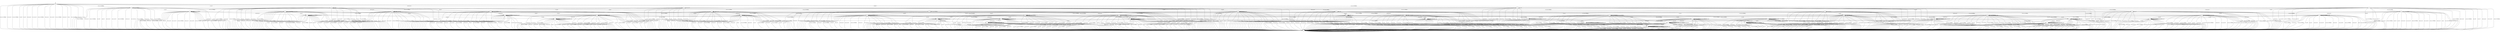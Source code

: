 digraph T4 {
0 [label="0"];
1 [label="1", shape=doublecircle];
2 [label="2"];
3 [label="3"];
4 [label="4"];
5 [label="5"];
6 [label="6"];
7 [label="7"];
8 [label="8"];
9 [label="9"];
10 [label="10"];
11 [label="11"];
12 [label="12"];
13 [label="13"];
14 [label="14"];
15 [label="15"];
16 [label="16"];
17 [label="17"];
18 [label="18"];
19 [label="19"];
20 [label="20"];
21 [label="21"];
22 [label="22"];
23 [label="23"];
24 [label="24"];
25 [label="25"];
26 [label="26"];
27 [label="27"];
28 [label="28"];
29 [label="29"];
30 [label="30"];
31 [label="31"];
32 [label="32"];
33 [label="33"];
34 [label="34"];
35 [label="35"];
36 [label="36"];
37 [label="37"];
38 [label="38"];
39 [label="39"];
40 [label="40"];
41 [label="41"];
42 [label="42"];
43 [label="43"];
44 [label="44"];
45 [label="45"];
46 [label="46"];
47 [label="47"];
48 [label="48"];
0 -> 0  [label="usr3_ai1_VoidReply"];
0 -> 0  [label="usr1_ai2_VoidReply"];
0 -> 0  [label="usr2_ai3_re2"];
0 -> 0  [label="usr4_ai2_VoidReply"];
0 -> 0  [label="ai3_ce20"];
0 -> 0  [label="ai1_ce9"];
0 -> 0  [label="usr1_ai1_VoidReply"];
0 -> 0  [label="ai4_ce13"];
0 -> 0  [label="usr3_ai2_re2"];
0 -> 0  [label="usr3_ai3_re3"];
0 -> 0  [label="usr1_ai3_re10"];
0 -> 0  [label="usr3_ai2_VoidReply"];
0 -> 0  [label="usr4_ai2_re1"];
0 -> 0  [label="usr1_ai3_re24"];
0 -> 0  [label="usr2_ai1_VoidReply"];
0 -> 0  [label="usr4_ai2_re2"];
0 -> 0  [label="ai4_ce6"];
0 -> 0  [label="ai3_ce1"];
0 -> 0  [label="usr1_ai3_VoidReply"];
0 -> 0  [label="usr3_ai3_re1"];
0 -> 0  [label="ai1_ce1"];
1 -> 0  [label="usr3_ai1_VoidReply"];
1 -> 1  [label="usr1_ai2_VoidReply"];
1 -> 0  [label="usr2_ai3_re2"];
1 -> 0  [label="usr4_ai2_VoidReply"];
1 -> 0  [label="ai3_ce20"];
1 -> 1  [label="ai1_ce9"];
1 -> 1  [label="usr1_ai1_VoidReply"];
1 -> 0  [label="ai4_ce13"];
1 -> 1  [label="usr3_ai2_re2"];
1 -> 0  [label="usr3_ai3_re3"];
1 -> 0  [label="usr1_ai3_re10"];
1 -> 0  [label="usr3_ai2_VoidReply"];
1 -> 0  [label="usr4_ai2_re1"];
1 -> 0  [label="usr1_ai3_re24"];
1 -> 0  [label="usr2_ai1_VoidReply"];
1 -> 0  [label="usr4_ai2_re2"];
1 -> 1  [label="ai4_ce6"];
1 -> 0  [label="ai3_ce1"];
1 -> 0  [label="usr1_ai3_VoidReply"];
1 -> 0  [label="usr3_ai3_re1"];
1 -> 0  [label="ai1_ce1"];
2 -> 0  [label="usr3_ai1_VoidReply"];
2 -> 1  [label="usr1_ai2_VoidReply"];
2 -> 0  [label="usr2_ai3_re2"];
2 -> 0  [label="usr4_ai2_VoidReply"];
2 -> 0  [label="ai3_ce20"];
2 -> 2  [label="ai1_ce9"];
2 -> 2  [label="usr1_ai1_VoidReply"];
2 -> 0  [label="ai4_ce13"];
2 -> 2  [label="usr3_ai2_re2"];
2 -> 0  [label="usr3_ai3_re3"];
2 -> 0  [label="usr1_ai3_re10"];
2 -> 0  [label="usr3_ai2_VoidReply"];
2 -> 0  [label="usr4_ai2_re1"];
2 -> 0  [label="usr1_ai3_re24"];
2 -> 0  [label="usr2_ai1_VoidReply"];
2 -> 0  [label="usr4_ai2_re2"];
2 -> 2  [label="ai4_ce6"];
2 -> 0  [label="ai3_ce1"];
2 -> 0  [label="usr1_ai3_VoidReply"];
2 -> 0  [label="usr3_ai3_re1"];
2 -> 0  [label="ai1_ce1"];
3 -> 0  [label="usr3_ai1_VoidReply"];
3 -> 3  [label="usr1_ai2_VoidReply"];
3 -> 0  [label="usr2_ai3_re2"];
3 -> 0  [label="usr4_ai2_VoidReply"];
3 -> 0  [label="ai3_ce20"];
3 -> 1  [label="ai1_ce9"];
3 -> 3  [label="usr1_ai1_VoidReply"];
3 -> 0  [label="ai4_ce13"];
3 -> 3  [label="usr3_ai2_re2"];
3 -> 0  [label="usr3_ai3_re3"];
3 -> 0  [label="usr1_ai3_re10"];
3 -> 0  [label="usr3_ai2_VoidReply"];
3 -> 0  [label="usr4_ai2_re1"];
3 -> 0  [label="usr1_ai3_re24"];
3 -> 0  [label="usr2_ai1_VoidReply"];
3 -> 0  [label="usr4_ai2_re2"];
3 -> 3  [label="ai4_ce6"];
3 -> 0  [label="ai3_ce1"];
3 -> 0  [label="usr1_ai3_VoidReply"];
3 -> 0  [label="usr3_ai3_re1"];
3 -> 0  [label="ai1_ce1"];
4 -> 0  [label="usr3_ai1_VoidReply"];
4 -> 4  [label="usr1_ai2_VoidReply"];
4 -> 0  [label="usr2_ai3_re2"];
4 -> 0  [label="usr4_ai2_VoidReply"];
4 -> 0  [label="ai3_ce20"];
4 -> 4  [label="ai1_ce9"];
4 -> 1  [label="usr1_ai1_VoidReply"];
4 -> 0  [label="ai4_ce13"];
4 -> 4  [label="usr3_ai2_re2"];
4 -> 0  [label="usr3_ai3_re3"];
4 -> 0  [label="usr1_ai3_re10"];
4 -> 0  [label="usr3_ai2_VoidReply"];
4 -> 0  [label="usr4_ai2_re1"];
4 -> 0  [label="usr1_ai3_re24"];
4 -> 0  [label="usr2_ai1_VoidReply"];
4 -> 0  [label="usr4_ai2_re2"];
4 -> 4  [label="ai4_ce6"];
4 -> 0  [label="ai3_ce1"];
4 -> 0  [label="usr1_ai3_VoidReply"];
4 -> 0  [label="usr3_ai3_re1"];
4 -> 0  [label="ai1_ce1"];
5 -> 0  [label="usr3_ai1_VoidReply"];
5 -> 5  [label="usr1_ai2_VoidReply"];
5 -> 0  [label="usr2_ai3_re2"];
5 -> 0  [label="usr4_ai2_VoidReply"];
5 -> 0  [label="ai3_ce20"];
5 -> 5  [label="ai1_ce9"];
5 -> 5  [label="usr1_ai1_VoidReply"];
5 -> 0  [label="ai4_ce13"];
5 -> 1  [label="usr3_ai2_re2"];
5 -> 0  [label="usr3_ai3_re3"];
5 -> 0  [label="usr1_ai3_re10"];
5 -> 0  [label="usr3_ai2_VoidReply"];
5 -> 0  [label="usr4_ai2_re1"];
5 -> 0  [label="usr1_ai3_re24"];
5 -> 0  [label="usr2_ai1_VoidReply"];
5 -> 0  [label="usr4_ai2_re2"];
5 -> 5  [label="ai4_ce6"];
5 -> 0  [label="ai3_ce1"];
5 -> 0  [label="usr1_ai3_VoidReply"];
5 -> 0  [label="usr3_ai3_re1"];
5 -> 0  [label="ai1_ce1"];
6 -> 0  [label="usr3_ai1_VoidReply"];
6 -> 6  [label="usr1_ai2_VoidReply"];
6 -> 0  [label="usr2_ai3_re2"];
6 -> 0  [label="usr4_ai2_VoidReply"];
6 -> 0  [label="ai3_ce20"];
6 -> 6  [label="ai1_ce9"];
6 -> 6  [label="usr1_ai1_VoidReply"];
6 -> 0  [label="ai4_ce13"];
6 -> 6  [label="usr3_ai2_re2"];
6 -> 0  [label="usr3_ai3_re3"];
6 -> 0  [label="usr1_ai3_re10"];
6 -> 0  [label="usr3_ai2_VoidReply"];
6 -> 0  [label="usr4_ai2_re1"];
6 -> 0  [label="usr1_ai3_re24"];
6 -> 0  [label="usr2_ai1_VoidReply"];
6 -> 0  [label="usr4_ai2_re2"];
6 -> 1  [label="ai4_ce6"];
6 -> 0  [label="ai3_ce1"];
6 -> 0  [label="usr1_ai3_VoidReply"];
6 -> 0  [label="usr3_ai3_re1"];
6 -> 0  [label="ai1_ce1"];
7 -> 0  [label="usr3_ai1_VoidReply"];
7 -> 2  [label="usr1_ai2_VoidReply"];
7 -> 0  [label="usr2_ai3_re2"];
7 -> 0  [label="usr4_ai2_VoidReply"];
7 -> 0  [label="ai3_ce20"];
7 -> 7  [label="ai1_ce9"];
7 -> 7  [label="usr1_ai1_VoidReply"];
7 -> 0  [label="ai4_ce13"];
7 -> 7  [label="usr3_ai2_re2"];
7 -> 0  [label="usr3_ai3_re3"];
7 -> 0  [label="usr1_ai3_re10"];
7 -> 0  [label="usr3_ai2_VoidReply"];
7 -> 0  [label="usr4_ai2_re1"];
7 -> 0  [label="usr1_ai3_re24"];
7 -> 0  [label="usr2_ai1_VoidReply"];
7 -> 0  [label="usr4_ai2_re2"];
7 -> 7  [label="ai4_ce6"];
7 -> 0  [label="ai3_ce1"];
7 -> 0  [label="usr1_ai3_VoidReply"];
7 -> 0  [label="usr3_ai3_re1"];
7 -> 0  [label="ai1_ce1"];
8 -> 0  [label="usr3_ai1_VoidReply"];
8 -> 3  [label="usr1_ai2_VoidReply"];
8 -> 0  [label="usr2_ai3_re2"];
8 -> 0  [label="usr4_ai2_VoidReply"];
8 -> 0  [label="ai3_ce20"];
8 -> 2  [label="ai1_ce9"];
8 -> 8  [label="usr1_ai1_VoidReply"];
8 -> 0  [label="ai4_ce13"];
8 -> 8  [label="usr3_ai2_re2"];
8 -> 0  [label="usr3_ai3_re3"];
8 -> 0  [label="usr1_ai3_re10"];
8 -> 0  [label="usr3_ai2_VoidReply"];
8 -> 0  [label="usr4_ai2_re1"];
8 -> 0  [label="usr1_ai3_re24"];
8 -> 0  [label="usr2_ai1_VoidReply"];
8 -> 0  [label="usr4_ai2_re2"];
8 -> 8  [label="ai4_ce6"];
8 -> 0  [label="ai3_ce1"];
8 -> 0  [label="usr1_ai3_VoidReply"];
8 -> 0  [label="usr3_ai3_re1"];
8 -> 0  [label="ai1_ce1"];
9 -> 0  [label="usr3_ai1_VoidReply"];
9 -> 4  [label="usr1_ai2_VoidReply"];
9 -> 0  [label="usr2_ai3_re2"];
9 -> 0  [label="usr4_ai2_VoidReply"];
9 -> 0  [label="ai3_ce20"];
9 -> 9  [label="ai1_ce9"];
9 -> 2  [label="usr1_ai1_VoidReply"];
9 -> 0  [label="ai4_ce13"];
9 -> 9  [label="usr3_ai2_re2"];
9 -> 0  [label="usr3_ai3_re3"];
9 -> 0  [label="usr1_ai3_re10"];
9 -> 0  [label="usr3_ai2_VoidReply"];
9 -> 0  [label="usr4_ai2_re1"];
9 -> 0  [label="usr1_ai3_re24"];
9 -> 0  [label="usr2_ai1_VoidReply"];
9 -> 0  [label="usr4_ai2_re2"];
9 -> 9  [label="ai4_ce6"];
9 -> 0  [label="ai3_ce1"];
9 -> 0  [label="usr1_ai3_VoidReply"];
9 -> 0  [label="usr3_ai3_re1"];
9 -> 0  [label="ai1_ce1"];
10 -> 0  [label="usr3_ai1_VoidReply"];
10 -> 5  [label="usr1_ai2_VoidReply"];
10 -> 0  [label="usr2_ai3_re2"];
10 -> 0  [label="usr4_ai2_VoidReply"];
10 -> 0  [label="ai3_ce20"];
10 -> 10  [label="ai1_ce9"];
10 -> 10  [label="usr1_ai1_VoidReply"];
10 -> 0  [label="ai4_ce13"];
10 -> 2  [label="usr3_ai2_re2"];
10 -> 0  [label="usr3_ai3_re3"];
10 -> 0  [label="usr1_ai3_re10"];
10 -> 0  [label="usr3_ai2_VoidReply"];
10 -> 0  [label="usr4_ai2_re1"];
10 -> 0  [label="usr1_ai3_re24"];
10 -> 0  [label="usr2_ai1_VoidReply"];
10 -> 0  [label="usr4_ai2_re2"];
10 -> 10  [label="ai4_ce6"];
10 -> 0  [label="ai3_ce1"];
10 -> 0  [label="usr1_ai3_VoidReply"];
10 -> 0  [label="usr3_ai3_re1"];
10 -> 0  [label="ai1_ce1"];
11 -> 0  [label="usr3_ai1_VoidReply"];
11 -> 6  [label="usr1_ai2_VoidReply"];
11 -> 0  [label="usr2_ai3_re2"];
11 -> 0  [label="usr4_ai2_VoidReply"];
11 -> 0  [label="ai3_ce20"];
11 -> 11  [label="ai1_ce9"];
11 -> 11  [label="usr1_ai1_VoidReply"];
11 -> 0  [label="ai4_ce13"];
11 -> 11  [label="usr3_ai2_re2"];
11 -> 0  [label="usr3_ai3_re3"];
11 -> 0  [label="usr1_ai3_re10"];
11 -> 0  [label="usr3_ai2_VoidReply"];
11 -> 0  [label="usr4_ai2_re1"];
11 -> 0  [label="usr1_ai3_re24"];
11 -> 0  [label="usr2_ai1_VoidReply"];
11 -> 0  [label="usr4_ai2_re2"];
11 -> 2  [label="ai4_ce6"];
11 -> 0  [label="ai3_ce1"];
11 -> 0  [label="usr1_ai3_VoidReply"];
11 -> 0  [label="usr3_ai3_re1"];
11 -> 0  [label="ai1_ce1"];
12 -> 0  [label="usr3_ai1_VoidReply"];
12 -> 12  [label="usr1_ai2_VoidReply"];
12 -> 0  [label="usr2_ai3_re2"];
12 -> 0  [label="usr4_ai2_VoidReply"];
12 -> 0  [label="ai3_ce20"];
12 -> 5  [label="ai1_ce9"];
12 -> 12  [label="usr1_ai1_VoidReply"];
12 -> 0  [label="ai4_ce13"];
12 -> 3  [label="usr3_ai2_re2"];
12 -> 0  [label="usr3_ai3_re3"];
12 -> 0  [label="usr1_ai3_re10"];
12 -> 0  [label="usr3_ai2_VoidReply"];
12 -> 0  [label="usr4_ai2_re1"];
12 -> 0  [label="usr1_ai3_re24"];
12 -> 0  [label="usr2_ai1_VoidReply"];
12 -> 0  [label="usr4_ai2_re2"];
12 -> 12  [label="ai4_ce6"];
12 -> 0  [label="ai3_ce1"];
12 -> 0  [label="usr1_ai3_VoidReply"];
12 -> 0  [label="usr3_ai3_re1"];
12 -> 0  [label="ai1_ce1"];
13 -> 0  [label="usr3_ai1_VoidReply"];
13 -> 13  [label="usr1_ai2_VoidReply"];
13 -> 0  [label="usr2_ai3_re2"];
13 -> 0  [label="usr4_ai2_VoidReply"];
13 -> 0  [label="ai3_ce20"];
13 -> 13  [label="ai1_ce9"];
13 -> 5  [label="usr1_ai1_VoidReply"];
13 -> 0  [label="ai4_ce13"];
13 -> 4  [label="usr3_ai2_re2"];
13 -> 0  [label="usr3_ai3_re3"];
13 -> 0  [label="usr1_ai3_re10"];
13 -> 0  [label="usr3_ai2_VoidReply"];
13 -> 0  [label="usr4_ai2_re1"];
13 -> 0  [label="usr1_ai3_re24"];
13 -> 0  [label="usr2_ai1_VoidReply"];
13 -> 0  [label="usr4_ai2_re2"];
13 -> 13  [label="ai4_ce6"];
13 -> 0  [label="ai3_ce1"];
13 -> 0  [label="usr1_ai3_VoidReply"];
13 -> 0  [label="usr3_ai3_re1"];
13 -> 0  [label="ai1_ce1"];
14 -> 0  [label="usr3_ai1_VoidReply"];
14 -> 14  [label="usr1_ai2_VoidReply"];
14 -> 0  [label="usr2_ai3_re2"];
14 -> 0  [label="usr4_ai2_VoidReply"];
14 -> 0  [label="ai3_ce20"];
14 -> 14  [label="ai1_ce9"];
14 -> 14  [label="usr1_ai1_VoidReply"];
14 -> 0  [label="ai4_ce13"];
14 -> 6  [label="usr3_ai2_re2"];
14 -> 0  [label="usr3_ai3_re3"];
14 -> 0  [label="usr1_ai3_re10"];
14 -> 0  [label="usr3_ai2_VoidReply"];
14 -> 0  [label="usr4_ai2_re1"];
14 -> 0  [label="usr1_ai3_re24"];
14 -> 0  [label="usr2_ai1_VoidReply"];
14 -> 0  [label="usr4_ai2_re2"];
14 -> 5  [label="ai4_ce6"];
14 -> 0  [label="ai3_ce1"];
14 -> 0  [label="usr1_ai3_VoidReply"];
14 -> 0  [label="usr3_ai3_re1"];
14 -> 0  [label="ai1_ce1"];
15 -> 0  [label="usr3_ai1_VoidReply"];
15 -> 15  [label="usr1_ai2_VoidReply"];
15 -> 0  [label="usr2_ai3_re2"];
15 -> 0  [label="usr4_ai2_VoidReply"];
15 -> 0  [label="ai3_ce20"];
15 -> 4  [label="ai1_ce9"];
15 -> 3  [label="usr1_ai1_VoidReply"];
15 -> 0  [label="ai4_ce13"];
15 -> 15  [label="usr3_ai2_re2"];
15 -> 0  [label="usr3_ai3_re3"];
15 -> 0  [label="usr1_ai3_re10"];
15 -> 0  [label="usr3_ai2_VoidReply"];
15 -> 0  [label="usr4_ai2_re1"];
15 -> 0  [label="usr1_ai3_re24"];
15 -> 0  [label="usr2_ai1_VoidReply"];
15 -> 0  [label="usr4_ai2_re2"];
15 -> 15  [label="ai4_ce6"];
15 -> 0  [label="ai3_ce1"];
15 -> 0  [label="usr1_ai3_VoidReply"];
15 -> 0  [label="usr3_ai3_re1"];
15 -> 0  [label="ai1_ce1"];
16 -> 0  [label="usr3_ai1_VoidReply"];
16 -> 16  [label="usr1_ai2_VoidReply"];
16 -> 0  [label="usr2_ai3_re2"];
16 -> 0  [label="usr4_ai2_VoidReply"];
16 -> 0  [label="ai3_ce20"];
16 -> 6  [label="ai1_ce9"];
16 -> 16  [label="usr1_ai1_VoidReply"];
16 -> 0  [label="ai4_ce13"];
16 -> 16  [label="usr3_ai2_re2"];
16 -> 0  [label="usr3_ai3_re3"];
16 -> 0  [label="usr1_ai3_re10"];
16 -> 0  [label="usr3_ai2_VoidReply"];
16 -> 0  [label="usr4_ai2_re1"];
16 -> 0  [label="usr1_ai3_re24"];
16 -> 0  [label="usr2_ai1_VoidReply"];
16 -> 0  [label="usr4_ai2_re2"];
16 -> 3  [label="ai4_ce6"];
16 -> 0  [label="ai3_ce1"];
16 -> 0  [label="usr1_ai3_VoidReply"];
16 -> 0  [label="usr3_ai3_re1"];
16 -> 0  [label="ai1_ce1"];
17 -> 0  [label="usr3_ai1_VoidReply"];
17 -> 17  [label="usr1_ai2_VoidReply"];
17 -> 0  [label="usr2_ai3_re2"];
17 -> 0  [label="usr4_ai2_VoidReply"];
17 -> 0  [label="ai3_ce20"];
17 -> 17  [label="ai1_ce9"];
17 -> 6  [label="usr1_ai1_VoidReply"];
17 -> 0  [label="ai4_ce13"];
17 -> 17  [label="usr3_ai2_re2"];
17 -> 0  [label="usr3_ai3_re3"];
17 -> 0  [label="usr1_ai3_re10"];
17 -> 0  [label="usr3_ai2_VoidReply"];
17 -> 0  [label="usr4_ai2_re1"];
17 -> 0  [label="usr1_ai3_re24"];
17 -> 0  [label="usr2_ai1_VoidReply"];
17 -> 0  [label="usr4_ai2_re2"];
17 -> 4  [label="ai4_ce6"];
17 -> 0  [label="ai3_ce1"];
17 -> 0  [label="usr1_ai3_VoidReply"];
17 -> 0  [label="usr3_ai3_re1"];
17 -> 0  [label="ai1_ce1"];
18 -> 0  [label="usr3_ai1_VoidReply"];
18 -> 8  [label="usr1_ai2_VoidReply"];
18 -> 0  [label="usr2_ai3_re2"];
18 -> 0  [label="usr4_ai2_VoidReply"];
18 -> 0  [label="ai3_ce20"];
18 -> 7  [label="ai1_ce9"];
18 -> 18  [label="usr1_ai1_VoidReply"];
18 -> 0  [label="ai4_ce13"];
18 -> 18  [label="usr3_ai2_re2"];
18 -> 0  [label="usr3_ai3_re3"];
18 -> 0  [label="usr1_ai3_re10"];
18 -> 0  [label="usr3_ai2_VoidReply"];
18 -> 0  [label="usr4_ai2_re1"];
18 -> 0  [label="usr1_ai3_re24"];
18 -> 0  [label="usr2_ai1_VoidReply"];
18 -> 0  [label="usr4_ai2_re2"];
18 -> 18  [label="ai4_ce6"];
18 -> 0  [label="ai3_ce1"];
18 -> 0  [label="usr1_ai3_VoidReply"];
18 -> 0  [label="usr3_ai3_re1"];
18 -> 0  [label="ai1_ce1"];
19 -> 0  [label="usr3_ai1_VoidReply"];
19 -> 9  [label="usr1_ai2_VoidReply"];
19 -> 0  [label="usr2_ai3_re2"];
19 -> 0  [label="usr4_ai2_VoidReply"];
19 -> 0  [label="ai3_ce20"];
19 -> 19  [label="ai1_ce9"];
19 -> 7  [label="usr1_ai1_VoidReply"];
19 -> 0  [label="ai4_ce13"];
19 -> 19  [label="usr3_ai2_re2"];
19 -> 0  [label="usr3_ai3_re3"];
19 -> 0  [label="usr1_ai3_re10"];
19 -> 0  [label="usr3_ai2_VoidReply"];
19 -> 0  [label="usr4_ai2_re1"];
19 -> 0  [label="usr1_ai3_re24"];
19 -> 0  [label="usr2_ai1_VoidReply"];
19 -> 0  [label="usr4_ai2_re2"];
19 -> 19  [label="ai4_ce6"];
19 -> 0  [label="ai3_ce1"];
19 -> 0  [label="usr1_ai3_VoidReply"];
19 -> 0  [label="usr3_ai3_re1"];
19 -> 0  [label="ai1_ce1"];
20 -> 0  [label="usr3_ai1_VoidReply"];
20 -> 10  [label="usr1_ai2_VoidReply"];
20 -> 0  [label="usr2_ai3_re2"];
20 -> 0  [label="usr4_ai2_VoidReply"];
20 -> 0  [label="ai3_ce20"];
20 -> 20  [label="ai1_ce9"];
20 -> 20  [label="usr1_ai1_VoidReply"];
20 -> 0  [label="ai4_ce13"];
20 -> 7  [label="usr3_ai2_re2"];
20 -> 0  [label="usr3_ai3_re3"];
20 -> 0  [label="usr1_ai3_re10"];
20 -> 0  [label="usr3_ai2_VoidReply"];
20 -> 0  [label="usr4_ai2_re1"];
20 -> 0  [label="usr1_ai3_re24"];
20 -> 0  [label="usr2_ai1_VoidReply"];
20 -> 0  [label="usr4_ai2_re2"];
20 -> 20  [label="ai4_ce6"];
20 -> 0  [label="ai3_ce1"];
20 -> 0  [label="usr1_ai3_VoidReply"];
20 -> 0  [label="usr3_ai3_re1"];
20 -> 0  [label="ai1_ce1"];
21 -> 0  [label="usr3_ai1_VoidReply"];
21 -> 11  [label="usr1_ai2_VoidReply"];
21 -> 0  [label="usr2_ai3_re2"];
21 -> 0  [label="usr4_ai2_VoidReply"];
21 -> 0  [label="ai3_ce20"];
21 -> 21  [label="ai1_ce9"];
21 -> 21  [label="usr1_ai1_VoidReply"];
21 -> 0  [label="ai4_ce13"];
21 -> 21  [label="usr3_ai2_re2"];
21 -> 0  [label="usr3_ai3_re3"];
21 -> 0  [label="usr1_ai3_re10"];
21 -> 0  [label="usr3_ai2_VoidReply"];
21 -> 0  [label="usr4_ai2_re1"];
21 -> 0  [label="usr1_ai3_re24"];
21 -> 0  [label="usr2_ai1_VoidReply"];
21 -> 0  [label="usr4_ai2_re2"];
21 -> 7  [label="ai4_ce6"];
21 -> 0  [label="ai3_ce1"];
21 -> 0  [label="usr1_ai3_VoidReply"];
21 -> 0  [label="usr3_ai3_re1"];
21 -> 0  [label="ai1_ce1"];
22 -> 0  [label="usr3_ai1_VoidReply"];
22 -> 31  [label="usr1_ai2_VoidReply"];
22 -> 0  [label="usr2_ai3_re2"];
22 -> 0  [label="usr4_ai2_VoidReply"];
22 -> 0  [label="ai3_ce20"];
22 -> 20  [label="ai1_ce9"];
22 -> 22  [label="usr1_ai1_VoidReply"];
22 -> 0  [label="ai4_ce13"];
22 -> 18  [label="usr3_ai2_re2"];
22 -> 0  [label="usr3_ai3_re3"];
22 -> 0  [label="usr1_ai3_re10"];
22 -> 0  [label="usr3_ai2_VoidReply"];
22 -> 0  [label="usr4_ai2_re1"];
22 -> 0  [label="usr1_ai3_re24"];
22 -> 0  [label="usr2_ai1_VoidReply"];
22 -> 0  [label="usr4_ai2_re2"];
22 -> 22  [label="ai4_ce6"];
22 -> 0  [label="ai3_ce1"];
22 -> 0  [label="usr1_ai3_VoidReply"];
22 -> 0  [label="usr3_ai3_re1"];
22 -> 0  [label="ai1_ce1"];
23 -> 0  [label="usr3_ai1_VoidReply"];
23 -> 32  [label="usr1_ai2_VoidReply"];
23 -> 0  [label="usr2_ai3_re2"];
23 -> 0  [label="usr4_ai2_VoidReply"];
23 -> 0  [label="ai3_ce20"];
23 -> 23  [label="ai1_ce9"];
23 -> 20  [label="usr1_ai1_VoidReply"];
23 -> 0  [label="ai4_ce13"];
23 -> 19  [label="usr3_ai2_re2"];
23 -> 0  [label="usr3_ai3_re3"];
23 -> 0  [label="usr1_ai3_re10"];
23 -> 0  [label="usr3_ai2_VoidReply"];
23 -> 0  [label="usr4_ai2_re1"];
23 -> 0  [label="usr1_ai3_re24"];
23 -> 0  [label="usr2_ai1_VoidReply"];
23 -> 0  [label="usr4_ai2_re2"];
23 -> 23  [label="ai4_ce6"];
23 -> 0  [label="ai3_ce1"];
23 -> 0  [label="usr1_ai3_VoidReply"];
23 -> 0  [label="usr3_ai3_re1"];
23 -> 0  [label="ai1_ce1"];
24 -> 0  [label="usr3_ai1_VoidReply"];
24 -> 33  [label="usr1_ai2_VoidReply"];
24 -> 0  [label="usr2_ai3_re2"];
24 -> 0  [label="usr4_ai2_VoidReply"];
24 -> 0  [label="ai3_ce20"];
24 -> 24  [label="ai1_ce9"];
24 -> 24  [label="usr1_ai1_VoidReply"];
24 -> 0  [label="ai4_ce13"];
24 -> 21  [label="usr3_ai2_re2"];
24 -> 0  [label="usr3_ai3_re3"];
24 -> 0  [label="usr1_ai3_re10"];
24 -> 0  [label="usr3_ai2_VoidReply"];
24 -> 0  [label="usr4_ai2_re1"];
24 -> 0  [label="usr1_ai3_re24"];
24 -> 0  [label="usr2_ai1_VoidReply"];
24 -> 0  [label="usr4_ai2_re2"];
24 -> 20  [label="ai4_ce6"];
24 -> 0  [label="ai3_ce1"];
24 -> 0  [label="usr1_ai3_VoidReply"];
24 -> 0  [label="usr3_ai3_re1"];
24 -> 0  [label="ai1_ce1"];
25 -> 0  [label="usr3_ai1_VoidReply"];
25 -> 45  [label="usr1_ai2_VoidReply"];
25 -> 0  [label="usr2_ai3_re2"];
25 -> 0  [label="usr4_ai2_VoidReply"];
25 -> 0  [label="ai3_ce20"];
25 -> 21  [label="ai1_ce9"];
25 -> 25  [label="usr1_ai1_VoidReply"];
25 -> 0  [label="ai4_ce13"];
25 -> 25  [label="usr3_ai2_re2"];
25 -> 0  [label="usr3_ai3_re3"];
25 -> 0  [label="usr1_ai3_re10"];
25 -> 0  [label="usr3_ai2_VoidReply"];
25 -> 0  [label="usr4_ai2_re1"];
25 -> 0  [label="usr1_ai3_re24"];
25 -> 0  [label="usr2_ai1_VoidReply"];
25 -> 0  [label="usr4_ai2_re2"];
25 -> 18  [label="ai4_ce6"];
25 -> 0  [label="ai3_ce1"];
25 -> 0  [label="usr1_ai3_VoidReply"];
25 -> 0  [label="usr3_ai3_re1"];
25 -> 0  [label="ai1_ce1"];
26 -> 0  [label="usr3_ai1_VoidReply"];
26 -> 38  [label="usr1_ai2_VoidReply"];
26 -> 0  [label="usr2_ai3_re2"];
26 -> 0  [label="usr4_ai2_VoidReply"];
26 -> 0  [label="ai3_ce20"];
26 -> 26  [label="ai1_ce9"];
26 -> 21  [label="usr1_ai1_VoidReply"];
26 -> 0  [label="ai4_ce13"];
26 -> 26  [label="usr3_ai2_re2"];
26 -> 0  [label="usr3_ai3_re3"];
26 -> 0  [label="usr1_ai3_re10"];
26 -> 0  [label="usr3_ai2_VoidReply"];
26 -> 0  [label="usr4_ai2_re1"];
26 -> 0  [label="usr1_ai3_re24"];
26 -> 0  [label="usr2_ai1_VoidReply"];
26 -> 0  [label="usr4_ai2_re2"];
26 -> 19  [label="ai4_ce6"];
26 -> 0  [label="ai3_ce1"];
26 -> 0  [label="usr1_ai3_VoidReply"];
26 -> 0  [label="usr3_ai3_re1"];
26 -> 0  [label="ai1_ce1"];
27 -> 0  [label="usr3_ai1_VoidReply"];
27 -> 43  [label="usr1_ai2_VoidReply"];
27 -> 0  [label="usr2_ai3_re2"];
27 -> 0  [label="usr4_ai2_VoidReply"];
27 -> 0  [label="ai3_ce20"];
27 -> 24  [label="ai1_ce9"];
27 -> 27  [label="usr1_ai1_VoidReply"];
27 -> 0  [label="ai4_ce13"];
27 -> 25  [label="usr3_ai2_re2"];
27 -> 0  [label="usr3_ai3_re3"];
27 -> 0  [label="usr1_ai3_re10"];
27 -> 0  [label="usr3_ai2_VoidReply"];
27 -> 0  [label="usr4_ai2_re1"];
27 -> 0  [label="usr1_ai3_re24"];
27 -> 0  [label="usr2_ai1_VoidReply"];
27 -> 0  [label="usr4_ai2_re2"];
27 -> 22  [label="ai4_ce6"];
27 -> 0  [label="ai3_ce1"];
27 -> 0  [label="usr1_ai3_VoidReply"];
27 -> 0  [label="usr3_ai3_re1"];
27 -> 0  [label="ai1_ce1"];
28 -> 0  [label="usr3_ai1_VoidReply"];
28 -> 48  [label="usr1_ai2_VoidReply"];
28 -> 0  [label="usr2_ai3_re2"];
28 -> 0  [label="usr4_ai2_VoidReply"];
28 -> 0  [label="ai3_ce20"];
28 -> 28  [label="ai1_ce9"];
28 -> 24  [label="usr1_ai1_VoidReply"];
28 -> 0  [label="ai4_ce13"];
28 -> 26  [label="usr3_ai2_re2"];
28 -> 0  [label="usr3_ai3_re3"];
28 -> 0  [label="usr1_ai3_re10"];
28 -> 0  [label="usr3_ai2_VoidReply"];
28 -> 0  [label="usr4_ai2_re1"];
28 -> 0  [label="usr1_ai3_re24"];
28 -> 0  [label="usr2_ai1_VoidReply"];
28 -> 0  [label="usr4_ai2_re2"];
28 -> 23  [label="ai4_ce6"];
28 -> 0  [label="ai3_ce1"];
28 -> 0  [label="usr1_ai3_VoidReply"];
28 -> 0  [label="usr3_ai3_re1"];
28 -> 0  [label="ai1_ce1"];
29 -> 0  [label="usr3_ai1_VoidReply"];
29 -> 46  [label="usr1_ai2_VoidReply"];
29 -> 0  [label="usr2_ai3_re2"];
29 -> 0  [label="usr4_ai2_VoidReply"];
29 -> 0  [label="ai3_ce20"];
29 -> 26  [label="ai1_ce9"];
29 -> 25  [label="usr1_ai1_VoidReply"];
29 -> 0  [label="ai4_ce13"];
29 -> 29  [label="usr3_ai2_re2"];
29 -> 0  [label="usr3_ai3_re3"];
29 -> 0  [label="usr1_ai3_re10"];
29 -> 0  [label="usr3_ai2_VoidReply"];
29 -> 0  [label="usr4_ai2_re1"];
29 -> 0  [label="usr1_ai3_re24"];
29 -> 0  [label="usr2_ai1_VoidReply"];
29 -> 0  [label="usr4_ai2_re2"];
29 -> 36  [label="ai4_ce6"];
29 -> 0  [label="ai3_ce1"];
29 -> 0  [label="usr1_ai3_VoidReply"];
29 -> 0  [label="usr3_ai3_re1"];
29 -> 0  [label="ai1_ce1"];
30 -> 0  [label="usr3_ai1_VoidReply"];
30 -> 47  [label="usr1_ai2_VoidReply"];
30 -> 0  [label="usr2_ai3_re2"];
30 -> 0  [label="usr4_ai2_VoidReply"];
30 -> 0  [label="ai3_ce20"];
30 -> 28  [label="ai1_ce9"];
30 -> 27  [label="usr1_ai1_VoidReply"];
30 -> 0  [label="ai4_ce13"];
30 -> 29  [label="usr3_ai2_re2"];
30 -> 0  [label="usr3_ai3_re3"];
30 -> 0  [label="usr1_ai3_re10"];
30 -> 0  [label="usr3_ai2_VoidReply"];
30 -> 0  [label="usr4_ai2_re1"];
30 -> 0  [label="usr1_ai3_re24"];
30 -> 0  [label="usr2_ai1_VoidReply"];
30 -> 0  [label="usr4_ai2_re2"];
30 -> 41  [label="ai4_ce6"];
30 -> 0  [label="ai3_ce1"];
30 -> 0  [label="usr1_ai3_VoidReply"];
30 -> 0  [label="usr3_ai3_re1"];
30 -> 0  [label="ai1_ce1"];
31 -> 0  [label="usr3_ai1_VoidReply"];
31 -> 12  [label="usr1_ai2_VoidReply"];
31 -> 0  [label="usr2_ai3_re2"];
31 -> 0  [label="usr4_ai2_VoidReply"];
31 -> 0  [label="ai3_ce20"];
31 -> 10  [label="ai1_ce9"];
31 -> 31  [label="usr1_ai1_VoidReply"];
31 -> 0  [label="ai4_ce13"];
31 -> 8  [label="usr3_ai2_re2"];
31 -> 0  [label="usr3_ai3_re3"];
31 -> 0  [label="usr1_ai3_re10"];
31 -> 0  [label="usr3_ai2_VoidReply"];
31 -> 0  [label="usr4_ai2_re1"];
31 -> 0  [label="usr1_ai3_re24"];
31 -> 0  [label="usr2_ai1_VoidReply"];
31 -> 0  [label="usr4_ai2_re2"];
31 -> 31  [label="ai4_ce6"];
31 -> 0  [label="ai3_ce1"];
31 -> 0  [label="usr1_ai3_VoidReply"];
31 -> 0  [label="usr3_ai3_re1"];
31 -> 0  [label="ai1_ce1"];
32 -> 0  [label="usr3_ai1_VoidReply"];
32 -> 13  [label="usr1_ai2_VoidReply"];
32 -> 0  [label="usr2_ai3_re2"];
32 -> 0  [label="usr4_ai2_VoidReply"];
32 -> 0  [label="ai3_ce20"];
32 -> 32  [label="ai1_ce9"];
32 -> 10  [label="usr1_ai1_VoidReply"];
32 -> 0  [label="ai4_ce13"];
32 -> 9  [label="usr3_ai2_re2"];
32 -> 0  [label="usr3_ai3_re3"];
32 -> 0  [label="usr1_ai3_re10"];
32 -> 0  [label="usr3_ai2_VoidReply"];
32 -> 0  [label="usr4_ai2_re1"];
32 -> 0  [label="usr1_ai3_re24"];
32 -> 0  [label="usr2_ai1_VoidReply"];
32 -> 0  [label="usr4_ai2_re2"];
32 -> 32  [label="ai4_ce6"];
32 -> 0  [label="ai3_ce1"];
32 -> 0  [label="usr1_ai3_VoidReply"];
32 -> 0  [label="usr3_ai3_re1"];
32 -> 0  [label="ai1_ce1"];
33 -> 0  [label="usr3_ai1_VoidReply"];
33 -> 14  [label="usr1_ai2_VoidReply"];
33 -> 0  [label="usr2_ai3_re2"];
33 -> 0  [label="usr4_ai2_VoidReply"];
33 -> 0  [label="ai3_ce20"];
33 -> 33  [label="ai1_ce9"];
33 -> 33  [label="usr1_ai1_VoidReply"];
33 -> 0  [label="ai4_ce13"];
33 -> 11  [label="usr3_ai2_re2"];
33 -> 0  [label="usr3_ai3_re3"];
33 -> 0  [label="usr1_ai3_re10"];
33 -> 0  [label="usr3_ai2_VoidReply"];
33 -> 0  [label="usr4_ai2_re1"];
33 -> 0  [label="usr1_ai3_re24"];
33 -> 0  [label="usr2_ai1_VoidReply"];
33 -> 0  [label="usr4_ai2_re2"];
33 -> 10  [label="ai4_ce6"];
33 -> 0  [label="ai3_ce1"];
33 -> 0  [label="usr1_ai3_VoidReply"];
33 -> 0  [label="usr3_ai3_re1"];
33 -> 0  [label="ai1_ce1"];
34 -> 0  [label="usr3_ai1_VoidReply"];
34 -> 34  [label="usr1_ai2_VoidReply"];
34 -> 0  [label="usr2_ai3_re2"];
34 -> 0  [label="usr4_ai2_VoidReply"];
34 -> 0  [label="ai3_ce20"];
34 -> 13  [label="ai1_ce9"];
34 -> 12  [label="usr1_ai1_VoidReply"];
34 -> 0  [label="ai4_ce13"];
34 -> 15  [label="usr3_ai2_re2"];
34 -> 0  [label="usr3_ai3_re3"];
34 -> 0  [label="usr1_ai3_re10"];
34 -> 0  [label="usr3_ai2_VoidReply"];
34 -> 0  [label="usr4_ai2_re1"];
34 -> 0  [label="usr1_ai3_re24"];
34 -> 0  [label="usr2_ai1_VoidReply"];
34 -> 0  [label="usr4_ai2_re2"];
34 -> 34  [label="ai4_ce6"];
34 -> 0  [label="ai3_ce1"];
34 -> 0  [label="usr1_ai3_VoidReply"];
34 -> 0  [label="usr3_ai3_re1"];
34 -> 0  [label="ai1_ce1"];
35 -> 0  [label="usr3_ai1_VoidReply"];
35 -> 35  [label="usr1_ai2_VoidReply"];
35 -> 0  [label="usr2_ai3_re2"];
35 -> 0  [label="usr4_ai2_VoidReply"];
35 -> 0  [label="ai3_ce20"];
35 -> 35  [label="ai1_ce9"];
35 -> 14  [label="usr1_ai1_VoidReply"];
35 -> 0  [label="ai4_ce13"];
35 -> 17  [label="usr3_ai2_re2"];
35 -> 0  [label="usr3_ai3_re3"];
35 -> 0  [label="usr1_ai3_re10"];
35 -> 0  [label="usr3_ai2_VoidReply"];
35 -> 0  [label="usr4_ai2_re1"];
35 -> 0  [label="usr1_ai3_re24"];
35 -> 0  [label="usr2_ai1_VoidReply"];
35 -> 0  [label="usr4_ai2_re2"];
35 -> 13  [label="ai4_ce6"];
35 -> 0  [label="ai3_ce1"];
35 -> 0  [label="usr1_ai3_VoidReply"];
35 -> 0  [label="usr3_ai3_re1"];
35 -> 0  [label="ai1_ce1"];
36 -> 0  [label="usr3_ai1_VoidReply"];
36 -> 40  [label="usr1_ai2_VoidReply"];
36 -> 0  [label="usr2_ai3_re2"];
36 -> 0  [label="usr4_ai2_VoidReply"];
36 -> 0  [label="ai3_ce20"];
36 -> 19  [label="ai1_ce9"];
36 -> 18  [label="usr1_ai1_VoidReply"];
36 -> 0  [label="ai4_ce13"];
36 -> 36  [label="usr3_ai2_re2"];
36 -> 0  [label="usr3_ai3_re3"];
36 -> 0  [label="usr1_ai3_re10"];
36 -> 0  [label="usr3_ai2_VoidReply"];
36 -> 0  [label="usr4_ai2_re1"];
36 -> 0  [label="usr1_ai3_re24"];
36 -> 0  [label="usr2_ai1_VoidReply"];
36 -> 0  [label="usr4_ai2_re2"];
36 -> 36  [label="ai4_ce6"];
36 -> 0  [label="ai3_ce1"];
36 -> 0  [label="usr1_ai3_VoidReply"];
36 -> 0  [label="usr3_ai3_re1"];
36 -> 0  [label="ai1_ce1"];
37 -> 0  [label="usr3_ai1_VoidReply"];
37 -> 37  [label="usr1_ai2_VoidReply"];
37 -> 0  [label="usr2_ai3_re2"];
37 -> 0  [label="usr4_ai2_VoidReply"];
37 -> 0  [label="ai3_ce20"];
37 -> 14  [label="ai1_ce9"];
37 -> 37  [label="usr1_ai1_VoidReply"];
37 -> 0  [label="ai4_ce13"];
37 -> 16  [label="usr3_ai2_re2"];
37 -> 0  [label="usr3_ai3_re3"];
37 -> 0  [label="usr1_ai3_re10"];
37 -> 0  [label="usr3_ai2_VoidReply"];
37 -> 0  [label="usr4_ai2_re1"];
37 -> 0  [label="usr1_ai3_re24"];
37 -> 0  [label="usr2_ai1_VoidReply"];
37 -> 0  [label="usr4_ai2_re2"];
37 -> 12  [label="ai4_ce6"];
37 -> 0  [label="ai3_ce1"];
37 -> 0  [label="usr1_ai3_VoidReply"];
37 -> 0  [label="usr3_ai3_re1"];
37 -> 0  [label="ai1_ce1"];
38 -> 0  [label="usr3_ai1_VoidReply"];
38 -> 17  [label="usr1_ai2_VoidReply"];
38 -> 0  [label="usr2_ai3_re2"];
38 -> 0  [label="usr4_ai2_VoidReply"];
38 -> 0  [label="ai3_ce20"];
38 -> 38  [label="ai1_ce9"];
38 -> 11  [label="usr1_ai1_VoidReply"];
38 -> 0  [label="ai4_ce13"];
38 -> 38  [label="usr3_ai2_re2"];
38 -> 0  [label="usr3_ai3_re3"];
38 -> 0  [label="usr1_ai3_re10"];
38 -> 0  [label="usr3_ai2_VoidReply"];
38 -> 0  [label="usr4_ai2_re1"];
38 -> 0  [label="usr1_ai3_re24"];
38 -> 0  [label="usr2_ai1_VoidReply"];
38 -> 0  [label="usr4_ai2_re2"];
38 -> 9  [label="ai4_ce6"];
38 -> 0  [label="ai3_ce1"];
38 -> 0  [label="usr1_ai3_VoidReply"];
38 -> 0  [label="usr3_ai3_re1"];
38 -> 0  [label="ai1_ce1"];
39 -> 0  [label="usr3_ai1_VoidReply"];
39 -> 39  [label="usr1_ai2_VoidReply"];
39 -> 0  [label="usr2_ai3_re2"];
39 -> 0  [label="usr4_ai2_VoidReply"];
39 -> 0  [label="ai3_ce20"];
39 -> 17  [label="ai1_ce9"];
39 -> 16  [label="usr1_ai1_VoidReply"];
39 -> 0  [label="ai4_ce13"];
39 -> 39  [label="usr3_ai2_re2"];
39 -> 0  [label="usr3_ai3_re3"];
39 -> 0  [label="usr1_ai3_re10"];
39 -> 0  [label="usr3_ai2_VoidReply"];
39 -> 0  [label="usr4_ai2_re1"];
39 -> 0  [label="usr1_ai3_re24"];
39 -> 0  [label="usr2_ai1_VoidReply"];
39 -> 0  [label="usr4_ai2_re2"];
39 -> 15  [label="ai4_ce6"];
39 -> 0  [label="ai3_ce1"];
39 -> 0  [label="usr1_ai3_VoidReply"];
39 -> 0  [label="usr3_ai3_re1"];
39 -> 0  [label="ai1_ce1"];
40 -> 0  [label="usr3_ai1_VoidReply"];
40 -> 15  [label="usr1_ai2_VoidReply"];
40 -> 0  [label="usr2_ai3_re2"];
40 -> 0  [label="usr4_ai2_VoidReply"];
40 -> 0  [label="ai3_ce20"];
40 -> 9  [label="ai1_ce9"];
40 -> 8  [label="usr1_ai1_VoidReply"];
40 -> 0  [label="ai4_ce13"];
40 -> 40  [label="usr3_ai2_re2"];
40 -> 0  [label="usr3_ai3_re3"];
40 -> 0  [label="usr1_ai3_re10"];
40 -> 0  [label="usr3_ai2_VoidReply"];
40 -> 0  [label="usr4_ai2_re1"];
40 -> 0  [label="usr1_ai3_re24"];
40 -> 0  [label="usr2_ai1_VoidReply"];
40 -> 0  [label="usr4_ai2_re2"];
40 -> 40  [label="ai4_ce6"];
40 -> 0  [label="ai3_ce1"];
40 -> 0  [label="usr1_ai3_VoidReply"];
40 -> 0  [label="usr3_ai3_re1"];
40 -> 0  [label="ai1_ce1"];
41 -> 0  [label="usr3_ai1_VoidReply"];
41 -> 42  [label="usr1_ai2_VoidReply"];
41 -> 0  [label="usr2_ai3_re2"];
41 -> 0  [label="usr4_ai2_VoidReply"];
41 -> 0  [label="ai3_ce20"];
41 -> 23  [label="ai1_ce9"];
41 -> 22  [label="usr1_ai1_VoidReply"];
41 -> 0  [label="ai4_ce13"];
41 -> 36  [label="usr3_ai2_re2"];
41 -> 0  [label="usr3_ai3_re3"];
41 -> 0  [label="usr1_ai3_re10"];
41 -> 0  [label="usr3_ai2_VoidReply"];
41 -> 0  [label="usr4_ai2_re1"];
41 -> 0  [label="usr1_ai3_re24"];
41 -> 0  [label="usr2_ai1_VoidReply"];
41 -> 0  [label="usr4_ai2_re2"];
41 -> 41  [label="ai4_ce6"];
41 -> 0  [label="ai3_ce1"];
41 -> 0  [label="usr1_ai3_VoidReply"];
41 -> 0  [label="usr3_ai3_re1"];
41 -> 0  [label="ai1_ce1"];
42 -> 0  [label="usr3_ai1_VoidReply"];
42 -> 34  [label="usr1_ai2_VoidReply"];
42 -> 0  [label="usr2_ai3_re2"];
42 -> 0  [label="usr4_ai2_VoidReply"];
42 -> 0  [label="ai3_ce20"];
42 -> 32  [label="ai1_ce9"];
42 -> 31  [label="usr1_ai1_VoidReply"];
42 -> 0  [label="ai4_ce13"];
42 -> 40  [label="usr3_ai2_re2"];
42 -> 0  [label="usr3_ai3_re3"];
42 -> 0  [label="usr1_ai3_re10"];
42 -> 0  [label="usr3_ai2_VoidReply"];
42 -> 0  [label="usr4_ai2_re1"];
42 -> 0  [label="usr1_ai3_re24"];
42 -> 0  [label="usr2_ai1_VoidReply"];
42 -> 0  [label="usr4_ai2_re2"];
42 -> 42  [label="ai4_ce6"];
42 -> 0  [label="ai3_ce1"];
42 -> 0  [label="usr1_ai3_VoidReply"];
42 -> 0  [label="usr3_ai3_re1"];
42 -> 0  [label="ai1_ce1"];
43 -> 0  [label="usr3_ai1_VoidReply"];
43 -> 37  [label="usr1_ai2_VoidReply"];
43 -> 0  [label="usr2_ai3_re2"];
43 -> 0  [label="usr4_ai2_VoidReply"];
43 -> 0  [label="ai3_ce20"];
43 -> 33  [label="ai1_ce9"];
43 -> 43  [label="usr1_ai1_VoidReply"];
43 -> 0  [label="ai4_ce13"];
43 -> 45  [label="usr3_ai2_re2"];
43 -> 0  [label="usr3_ai3_re3"];
43 -> 0  [label="usr1_ai3_re10"];
43 -> 0  [label="usr3_ai2_VoidReply"];
43 -> 0  [label="usr4_ai2_re1"];
43 -> 0  [label="usr1_ai3_re24"];
43 -> 0  [label="usr2_ai1_VoidReply"];
43 -> 0  [label="usr4_ai2_re2"];
43 -> 31  [label="ai4_ce6"];
43 -> 0  [label="ai3_ce1"];
43 -> 0  [label="usr1_ai3_VoidReply"];
43 -> 0  [label="usr3_ai3_re1"];
43 -> 0  [label="ai1_ce1"];
44 -> 0  [label="usr3_ai1_VoidReply"];
44 -> 44  [label="usr1_ai2_VoidReply"];
44 -> 0  [label="usr2_ai3_re2"];
44 -> 0  [label="usr4_ai2_VoidReply"];
44 -> 0  [label="ai3_ce20"];
44 -> 35  [label="ai1_ce9"];
44 -> 37  [label="usr1_ai1_VoidReply"];
44 -> 0  [label="ai4_ce13"];
44 -> 39  [label="usr3_ai2_re2"];
44 -> 0  [label="usr3_ai3_re3"];
44 -> 0  [label="usr1_ai3_re10"];
44 -> 0  [label="usr3_ai2_VoidReply"];
44 -> 0  [label="usr4_ai2_re1"];
44 -> 0  [label="usr1_ai3_re24"];
44 -> 0  [label="usr2_ai1_VoidReply"];
44 -> 0  [label="usr4_ai2_re2"];
44 -> 34  [label="ai4_ce6"];
44 -> 0  [label="ai3_ce1"];
44 -> 0  [label="usr1_ai3_VoidReply"];
44 -> 0  [label="usr3_ai3_re1"];
44 -> 0  [label="ai1_ce1"];
45 -> 0  [label="usr3_ai1_VoidReply"];
45 -> 16  [label="usr1_ai2_VoidReply"];
45 -> 0  [label="usr2_ai3_re2"];
45 -> 0  [label="usr4_ai2_VoidReply"];
45 -> 0  [label="ai3_ce20"];
45 -> 11  [label="ai1_ce9"];
45 -> 45  [label="usr1_ai1_VoidReply"];
45 -> 0  [label="ai4_ce13"];
45 -> 45  [label="usr3_ai2_re2"];
45 -> 0  [label="usr3_ai3_re3"];
45 -> 0  [label="usr1_ai3_re10"];
45 -> 0  [label="usr3_ai2_VoidReply"];
45 -> 0  [label="usr4_ai2_re1"];
45 -> 0  [label="usr1_ai3_re24"];
45 -> 0  [label="usr2_ai1_VoidReply"];
45 -> 0  [label="usr4_ai2_re2"];
45 -> 8  [label="ai4_ce6"];
45 -> 0  [label="ai3_ce1"];
45 -> 0  [label="usr1_ai3_VoidReply"];
45 -> 0  [label="usr3_ai3_re1"];
45 -> 0  [label="ai1_ce1"];
46 -> 0  [label="usr3_ai1_VoidReply"];
46 -> 39  [label="usr1_ai2_VoidReply"];
46 -> 0  [label="usr2_ai3_re2"];
46 -> 0  [label="usr4_ai2_VoidReply"];
46 -> 0  [label="ai3_ce20"];
46 -> 38  [label="ai1_ce9"];
46 -> 45  [label="usr1_ai1_VoidReply"];
46 -> 0  [label="ai4_ce13"];
46 -> 46  [label="usr3_ai2_re2"];
46 -> 0  [label="usr3_ai3_re3"];
46 -> 0  [label="usr1_ai3_re10"];
46 -> 0  [label="usr3_ai2_VoidReply"];
46 -> 0  [label="usr4_ai2_re1"];
46 -> 0  [label="usr1_ai3_re24"];
46 -> 0  [label="usr2_ai1_VoidReply"];
46 -> 0  [label="usr4_ai2_re2"];
46 -> 40  [label="ai4_ce6"];
46 -> 0  [label="ai3_ce1"];
46 -> 0  [label="usr1_ai3_VoidReply"];
46 -> 0  [label="usr3_ai3_re1"];
46 -> 0  [label="ai1_ce1"];
47 -> 0  [label="usr3_ai1_VoidReply"];
47 -> 44  [label="usr1_ai2_VoidReply"];
47 -> 0  [label="usr2_ai3_re2"];
47 -> 0  [label="usr4_ai2_VoidReply"];
47 -> 0  [label="ai3_ce20"];
47 -> 48  [label="ai1_ce9"];
47 -> 43  [label="usr1_ai1_VoidReply"];
47 -> 0  [label="ai4_ce13"];
47 -> 46  [label="usr3_ai2_re2"];
47 -> 0  [label="usr3_ai3_re3"];
47 -> 0  [label="usr1_ai3_re10"];
47 -> 0  [label="usr3_ai2_VoidReply"];
47 -> 0  [label="usr4_ai2_re1"];
47 -> 0  [label="usr1_ai3_re24"];
47 -> 0  [label="usr2_ai1_VoidReply"];
47 -> 0  [label="usr4_ai2_re2"];
47 -> 42  [label="ai4_ce6"];
47 -> 0  [label="ai3_ce1"];
47 -> 0  [label="usr1_ai3_VoidReply"];
47 -> 0  [label="usr3_ai3_re1"];
47 -> 0  [label="ai1_ce1"];
48 -> 0  [label="usr3_ai1_VoidReply"];
48 -> 35  [label="usr1_ai2_VoidReply"];
48 -> 0  [label="usr2_ai3_re2"];
48 -> 0  [label="usr4_ai2_VoidReply"];
48 -> 0  [label="ai3_ce20"];
48 -> 48  [label="ai1_ce9"];
48 -> 33  [label="usr1_ai1_VoidReply"];
48 -> 0  [label="ai4_ce13"];
48 -> 38  [label="usr3_ai2_re2"];
48 -> 0  [label="usr3_ai3_re3"];
48 -> 0  [label="usr1_ai3_re10"];
48 -> 0  [label="usr3_ai2_VoidReply"];
48 -> 0  [label="usr4_ai2_re1"];
48 -> 0  [label="usr1_ai3_re24"];
48 -> 0  [label="usr2_ai1_VoidReply"];
48 -> 0  [label="usr4_ai2_re2"];
48 -> 32  [label="ai4_ce6"];
48 -> 0  [label="ai3_ce1"];
48 -> 0  [label="usr1_ai3_VoidReply"];
48 -> 0  [label="usr3_ai3_re1"];
48 -> 0  [label="ai1_ce1"];
__start0 [label="", shape=none];
__start0 -> 30  [label=""];
}
